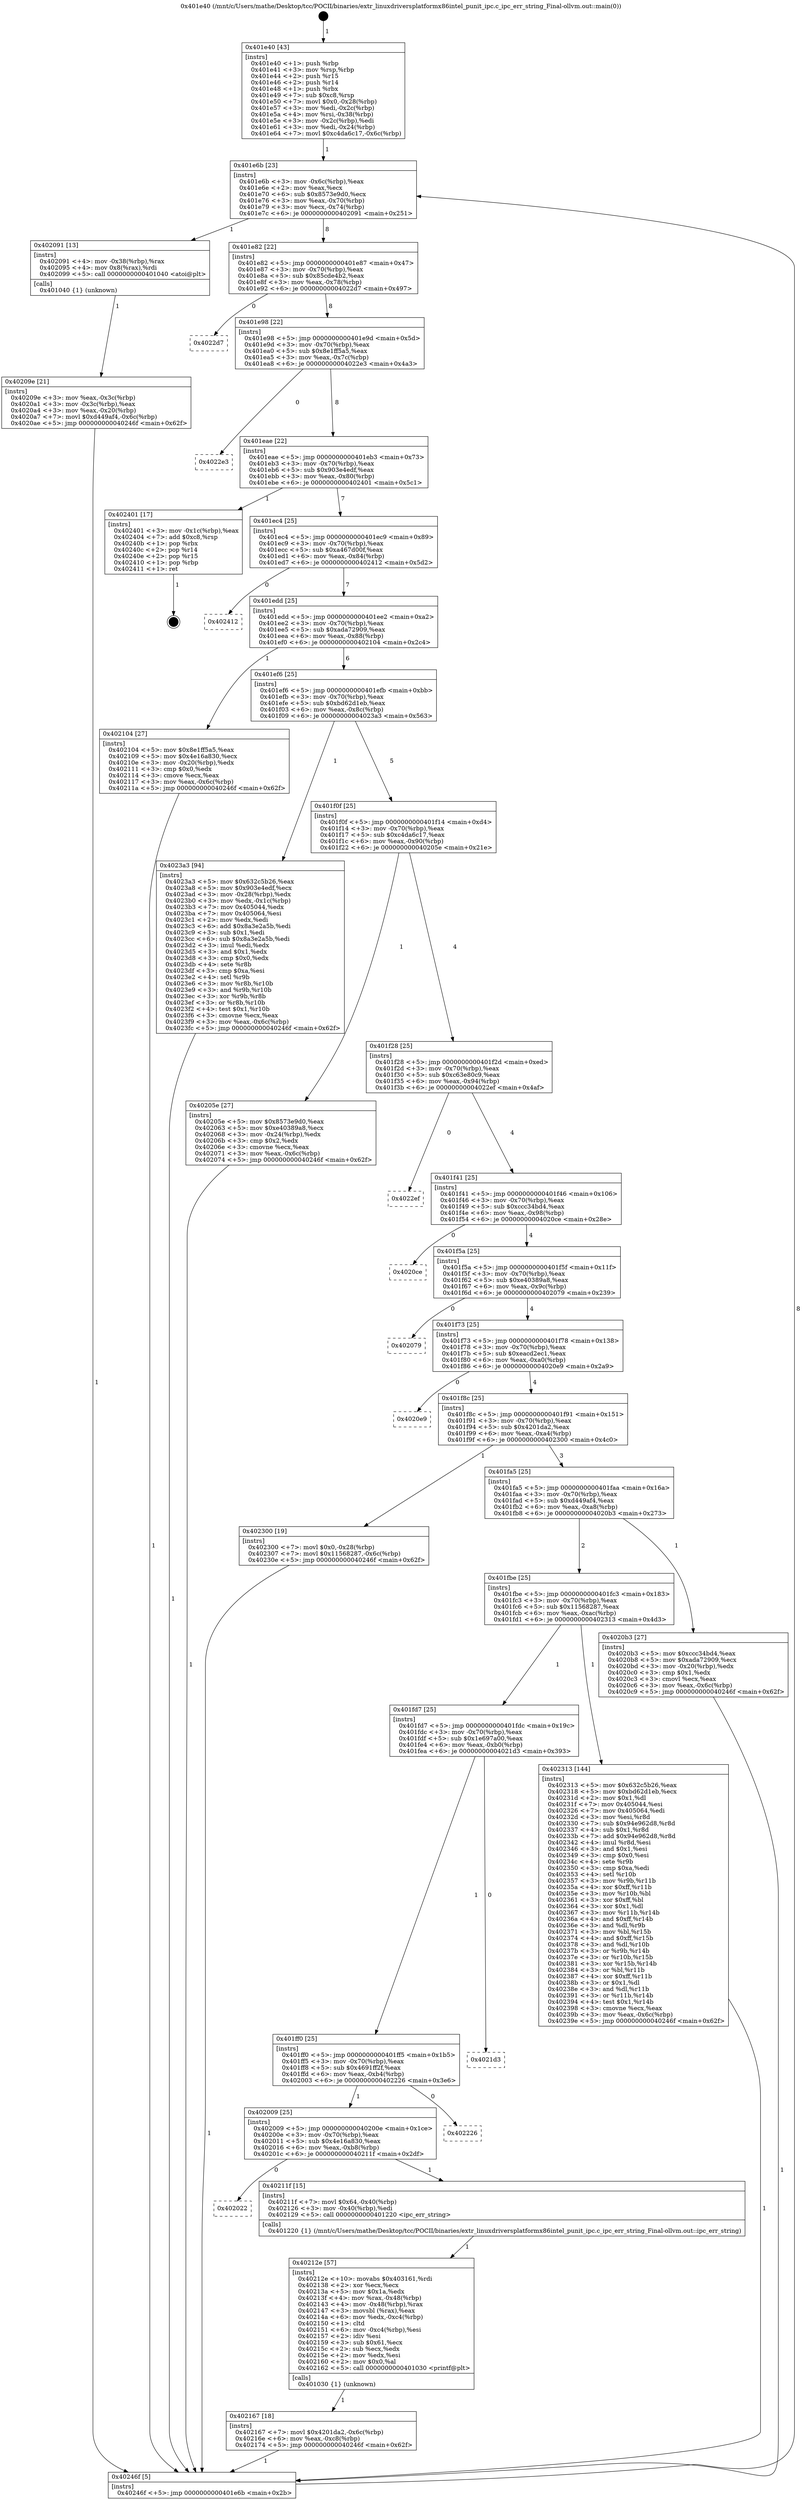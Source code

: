 digraph "0x401e40" {
  label = "0x401e40 (/mnt/c/Users/mathe/Desktop/tcc/POCII/binaries/extr_linuxdriversplatformx86intel_punit_ipc.c_ipc_err_string_Final-ollvm.out::main(0))"
  labelloc = "t"
  node[shape=record]

  Entry [label="",width=0.3,height=0.3,shape=circle,fillcolor=black,style=filled]
  "0x401e6b" [label="{
     0x401e6b [23]\l
     | [instrs]\l
     &nbsp;&nbsp;0x401e6b \<+3\>: mov -0x6c(%rbp),%eax\l
     &nbsp;&nbsp;0x401e6e \<+2\>: mov %eax,%ecx\l
     &nbsp;&nbsp;0x401e70 \<+6\>: sub $0x8573e9d0,%ecx\l
     &nbsp;&nbsp;0x401e76 \<+3\>: mov %eax,-0x70(%rbp)\l
     &nbsp;&nbsp;0x401e79 \<+3\>: mov %ecx,-0x74(%rbp)\l
     &nbsp;&nbsp;0x401e7c \<+6\>: je 0000000000402091 \<main+0x251\>\l
  }"]
  "0x402091" [label="{
     0x402091 [13]\l
     | [instrs]\l
     &nbsp;&nbsp;0x402091 \<+4\>: mov -0x38(%rbp),%rax\l
     &nbsp;&nbsp;0x402095 \<+4\>: mov 0x8(%rax),%rdi\l
     &nbsp;&nbsp;0x402099 \<+5\>: call 0000000000401040 \<atoi@plt\>\l
     | [calls]\l
     &nbsp;&nbsp;0x401040 \{1\} (unknown)\l
  }"]
  "0x401e82" [label="{
     0x401e82 [22]\l
     | [instrs]\l
     &nbsp;&nbsp;0x401e82 \<+5\>: jmp 0000000000401e87 \<main+0x47\>\l
     &nbsp;&nbsp;0x401e87 \<+3\>: mov -0x70(%rbp),%eax\l
     &nbsp;&nbsp;0x401e8a \<+5\>: sub $0x85cde4b2,%eax\l
     &nbsp;&nbsp;0x401e8f \<+3\>: mov %eax,-0x78(%rbp)\l
     &nbsp;&nbsp;0x401e92 \<+6\>: je 00000000004022d7 \<main+0x497\>\l
  }"]
  Exit [label="",width=0.3,height=0.3,shape=circle,fillcolor=black,style=filled,peripheries=2]
  "0x4022d7" [label="{
     0x4022d7\l
  }", style=dashed]
  "0x401e98" [label="{
     0x401e98 [22]\l
     | [instrs]\l
     &nbsp;&nbsp;0x401e98 \<+5\>: jmp 0000000000401e9d \<main+0x5d\>\l
     &nbsp;&nbsp;0x401e9d \<+3\>: mov -0x70(%rbp),%eax\l
     &nbsp;&nbsp;0x401ea0 \<+5\>: sub $0x8e1ff5a5,%eax\l
     &nbsp;&nbsp;0x401ea5 \<+3\>: mov %eax,-0x7c(%rbp)\l
     &nbsp;&nbsp;0x401ea8 \<+6\>: je 00000000004022e3 \<main+0x4a3\>\l
  }"]
  "0x402167" [label="{
     0x402167 [18]\l
     | [instrs]\l
     &nbsp;&nbsp;0x402167 \<+7\>: movl $0x4201da2,-0x6c(%rbp)\l
     &nbsp;&nbsp;0x40216e \<+6\>: mov %eax,-0xc8(%rbp)\l
     &nbsp;&nbsp;0x402174 \<+5\>: jmp 000000000040246f \<main+0x62f\>\l
  }"]
  "0x4022e3" [label="{
     0x4022e3\l
  }", style=dashed]
  "0x401eae" [label="{
     0x401eae [22]\l
     | [instrs]\l
     &nbsp;&nbsp;0x401eae \<+5\>: jmp 0000000000401eb3 \<main+0x73\>\l
     &nbsp;&nbsp;0x401eb3 \<+3\>: mov -0x70(%rbp),%eax\l
     &nbsp;&nbsp;0x401eb6 \<+5\>: sub $0x903e4edf,%eax\l
     &nbsp;&nbsp;0x401ebb \<+3\>: mov %eax,-0x80(%rbp)\l
     &nbsp;&nbsp;0x401ebe \<+6\>: je 0000000000402401 \<main+0x5c1\>\l
  }"]
  "0x40212e" [label="{
     0x40212e [57]\l
     | [instrs]\l
     &nbsp;&nbsp;0x40212e \<+10\>: movabs $0x403161,%rdi\l
     &nbsp;&nbsp;0x402138 \<+2\>: xor %ecx,%ecx\l
     &nbsp;&nbsp;0x40213a \<+5\>: mov $0x1a,%edx\l
     &nbsp;&nbsp;0x40213f \<+4\>: mov %rax,-0x48(%rbp)\l
     &nbsp;&nbsp;0x402143 \<+4\>: mov -0x48(%rbp),%rax\l
     &nbsp;&nbsp;0x402147 \<+3\>: movsbl (%rax),%eax\l
     &nbsp;&nbsp;0x40214a \<+6\>: mov %edx,-0xc4(%rbp)\l
     &nbsp;&nbsp;0x402150 \<+1\>: cltd\l
     &nbsp;&nbsp;0x402151 \<+6\>: mov -0xc4(%rbp),%esi\l
     &nbsp;&nbsp;0x402157 \<+2\>: idiv %esi\l
     &nbsp;&nbsp;0x402159 \<+3\>: sub $0x61,%ecx\l
     &nbsp;&nbsp;0x40215c \<+2\>: sub %ecx,%edx\l
     &nbsp;&nbsp;0x40215e \<+2\>: mov %edx,%esi\l
     &nbsp;&nbsp;0x402160 \<+2\>: mov $0x0,%al\l
     &nbsp;&nbsp;0x402162 \<+5\>: call 0000000000401030 \<printf@plt\>\l
     | [calls]\l
     &nbsp;&nbsp;0x401030 \{1\} (unknown)\l
  }"]
  "0x402401" [label="{
     0x402401 [17]\l
     | [instrs]\l
     &nbsp;&nbsp;0x402401 \<+3\>: mov -0x1c(%rbp),%eax\l
     &nbsp;&nbsp;0x402404 \<+7\>: add $0xc8,%rsp\l
     &nbsp;&nbsp;0x40240b \<+1\>: pop %rbx\l
     &nbsp;&nbsp;0x40240c \<+2\>: pop %r14\l
     &nbsp;&nbsp;0x40240e \<+2\>: pop %r15\l
     &nbsp;&nbsp;0x402410 \<+1\>: pop %rbp\l
     &nbsp;&nbsp;0x402411 \<+1\>: ret\l
  }"]
  "0x401ec4" [label="{
     0x401ec4 [25]\l
     | [instrs]\l
     &nbsp;&nbsp;0x401ec4 \<+5\>: jmp 0000000000401ec9 \<main+0x89\>\l
     &nbsp;&nbsp;0x401ec9 \<+3\>: mov -0x70(%rbp),%eax\l
     &nbsp;&nbsp;0x401ecc \<+5\>: sub $0xa467d00f,%eax\l
     &nbsp;&nbsp;0x401ed1 \<+6\>: mov %eax,-0x84(%rbp)\l
     &nbsp;&nbsp;0x401ed7 \<+6\>: je 0000000000402412 \<main+0x5d2\>\l
  }"]
  "0x402022" [label="{
     0x402022\l
  }", style=dashed]
  "0x402412" [label="{
     0x402412\l
  }", style=dashed]
  "0x401edd" [label="{
     0x401edd [25]\l
     | [instrs]\l
     &nbsp;&nbsp;0x401edd \<+5\>: jmp 0000000000401ee2 \<main+0xa2\>\l
     &nbsp;&nbsp;0x401ee2 \<+3\>: mov -0x70(%rbp),%eax\l
     &nbsp;&nbsp;0x401ee5 \<+5\>: sub $0xada72909,%eax\l
     &nbsp;&nbsp;0x401eea \<+6\>: mov %eax,-0x88(%rbp)\l
     &nbsp;&nbsp;0x401ef0 \<+6\>: je 0000000000402104 \<main+0x2c4\>\l
  }"]
  "0x40211f" [label="{
     0x40211f [15]\l
     | [instrs]\l
     &nbsp;&nbsp;0x40211f \<+7\>: movl $0x64,-0x40(%rbp)\l
     &nbsp;&nbsp;0x402126 \<+3\>: mov -0x40(%rbp),%edi\l
     &nbsp;&nbsp;0x402129 \<+5\>: call 0000000000401220 \<ipc_err_string\>\l
     | [calls]\l
     &nbsp;&nbsp;0x401220 \{1\} (/mnt/c/Users/mathe/Desktop/tcc/POCII/binaries/extr_linuxdriversplatformx86intel_punit_ipc.c_ipc_err_string_Final-ollvm.out::ipc_err_string)\l
  }"]
  "0x402104" [label="{
     0x402104 [27]\l
     | [instrs]\l
     &nbsp;&nbsp;0x402104 \<+5\>: mov $0x8e1ff5a5,%eax\l
     &nbsp;&nbsp;0x402109 \<+5\>: mov $0x4e16a830,%ecx\l
     &nbsp;&nbsp;0x40210e \<+3\>: mov -0x20(%rbp),%edx\l
     &nbsp;&nbsp;0x402111 \<+3\>: cmp $0x0,%edx\l
     &nbsp;&nbsp;0x402114 \<+3\>: cmove %ecx,%eax\l
     &nbsp;&nbsp;0x402117 \<+3\>: mov %eax,-0x6c(%rbp)\l
     &nbsp;&nbsp;0x40211a \<+5\>: jmp 000000000040246f \<main+0x62f\>\l
  }"]
  "0x401ef6" [label="{
     0x401ef6 [25]\l
     | [instrs]\l
     &nbsp;&nbsp;0x401ef6 \<+5\>: jmp 0000000000401efb \<main+0xbb\>\l
     &nbsp;&nbsp;0x401efb \<+3\>: mov -0x70(%rbp),%eax\l
     &nbsp;&nbsp;0x401efe \<+5\>: sub $0xbd62d1eb,%eax\l
     &nbsp;&nbsp;0x401f03 \<+6\>: mov %eax,-0x8c(%rbp)\l
     &nbsp;&nbsp;0x401f09 \<+6\>: je 00000000004023a3 \<main+0x563\>\l
  }"]
  "0x402009" [label="{
     0x402009 [25]\l
     | [instrs]\l
     &nbsp;&nbsp;0x402009 \<+5\>: jmp 000000000040200e \<main+0x1ce\>\l
     &nbsp;&nbsp;0x40200e \<+3\>: mov -0x70(%rbp),%eax\l
     &nbsp;&nbsp;0x402011 \<+5\>: sub $0x4e16a830,%eax\l
     &nbsp;&nbsp;0x402016 \<+6\>: mov %eax,-0xb8(%rbp)\l
     &nbsp;&nbsp;0x40201c \<+6\>: je 000000000040211f \<main+0x2df\>\l
  }"]
  "0x4023a3" [label="{
     0x4023a3 [94]\l
     | [instrs]\l
     &nbsp;&nbsp;0x4023a3 \<+5\>: mov $0x632c5b26,%eax\l
     &nbsp;&nbsp;0x4023a8 \<+5\>: mov $0x903e4edf,%ecx\l
     &nbsp;&nbsp;0x4023ad \<+3\>: mov -0x28(%rbp),%edx\l
     &nbsp;&nbsp;0x4023b0 \<+3\>: mov %edx,-0x1c(%rbp)\l
     &nbsp;&nbsp;0x4023b3 \<+7\>: mov 0x405044,%edx\l
     &nbsp;&nbsp;0x4023ba \<+7\>: mov 0x405064,%esi\l
     &nbsp;&nbsp;0x4023c1 \<+2\>: mov %edx,%edi\l
     &nbsp;&nbsp;0x4023c3 \<+6\>: add $0x8a3e2a5b,%edi\l
     &nbsp;&nbsp;0x4023c9 \<+3\>: sub $0x1,%edi\l
     &nbsp;&nbsp;0x4023cc \<+6\>: sub $0x8a3e2a5b,%edi\l
     &nbsp;&nbsp;0x4023d2 \<+3\>: imul %edi,%edx\l
     &nbsp;&nbsp;0x4023d5 \<+3\>: and $0x1,%edx\l
     &nbsp;&nbsp;0x4023d8 \<+3\>: cmp $0x0,%edx\l
     &nbsp;&nbsp;0x4023db \<+4\>: sete %r8b\l
     &nbsp;&nbsp;0x4023df \<+3\>: cmp $0xa,%esi\l
     &nbsp;&nbsp;0x4023e2 \<+4\>: setl %r9b\l
     &nbsp;&nbsp;0x4023e6 \<+3\>: mov %r8b,%r10b\l
     &nbsp;&nbsp;0x4023e9 \<+3\>: and %r9b,%r10b\l
     &nbsp;&nbsp;0x4023ec \<+3\>: xor %r9b,%r8b\l
     &nbsp;&nbsp;0x4023ef \<+3\>: or %r8b,%r10b\l
     &nbsp;&nbsp;0x4023f2 \<+4\>: test $0x1,%r10b\l
     &nbsp;&nbsp;0x4023f6 \<+3\>: cmovne %ecx,%eax\l
     &nbsp;&nbsp;0x4023f9 \<+3\>: mov %eax,-0x6c(%rbp)\l
     &nbsp;&nbsp;0x4023fc \<+5\>: jmp 000000000040246f \<main+0x62f\>\l
  }"]
  "0x401f0f" [label="{
     0x401f0f [25]\l
     | [instrs]\l
     &nbsp;&nbsp;0x401f0f \<+5\>: jmp 0000000000401f14 \<main+0xd4\>\l
     &nbsp;&nbsp;0x401f14 \<+3\>: mov -0x70(%rbp),%eax\l
     &nbsp;&nbsp;0x401f17 \<+5\>: sub $0xc4da6c17,%eax\l
     &nbsp;&nbsp;0x401f1c \<+6\>: mov %eax,-0x90(%rbp)\l
     &nbsp;&nbsp;0x401f22 \<+6\>: je 000000000040205e \<main+0x21e\>\l
  }"]
  "0x402226" [label="{
     0x402226\l
  }", style=dashed]
  "0x40205e" [label="{
     0x40205e [27]\l
     | [instrs]\l
     &nbsp;&nbsp;0x40205e \<+5\>: mov $0x8573e9d0,%eax\l
     &nbsp;&nbsp;0x402063 \<+5\>: mov $0xe40389a8,%ecx\l
     &nbsp;&nbsp;0x402068 \<+3\>: mov -0x24(%rbp),%edx\l
     &nbsp;&nbsp;0x40206b \<+3\>: cmp $0x2,%edx\l
     &nbsp;&nbsp;0x40206e \<+3\>: cmovne %ecx,%eax\l
     &nbsp;&nbsp;0x402071 \<+3\>: mov %eax,-0x6c(%rbp)\l
     &nbsp;&nbsp;0x402074 \<+5\>: jmp 000000000040246f \<main+0x62f\>\l
  }"]
  "0x401f28" [label="{
     0x401f28 [25]\l
     | [instrs]\l
     &nbsp;&nbsp;0x401f28 \<+5\>: jmp 0000000000401f2d \<main+0xed\>\l
     &nbsp;&nbsp;0x401f2d \<+3\>: mov -0x70(%rbp),%eax\l
     &nbsp;&nbsp;0x401f30 \<+5\>: sub $0xc63e80c9,%eax\l
     &nbsp;&nbsp;0x401f35 \<+6\>: mov %eax,-0x94(%rbp)\l
     &nbsp;&nbsp;0x401f3b \<+6\>: je 00000000004022ef \<main+0x4af\>\l
  }"]
  "0x40246f" [label="{
     0x40246f [5]\l
     | [instrs]\l
     &nbsp;&nbsp;0x40246f \<+5\>: jmp 0000000000401e6b \<main+0x2b\>\l
  }"]
  "0x401e40" [label="{
     0x401e40 [43]\l
     | [instrs]\l
     &nbsp;&nbsp;0x401e40 \<+1\>: push %rbp\l
     &nbsp;&nbsp;0x401e41 \<+3\>: mov %rsp,%rbp\l
     &nbsp;&nbsp;0x401e44 \<+2\>: push %r15\l
     &nbsp;&nbsp;0x401e46 \<+2\>: push %r14\l
     &nbsp;&nbsp;0x401e48 \<+1\>: push %rbx\l
     &nbsp;&nbsp;0x401e49 \<+7\>: sub $0xc8,%rsp\l
     &nbsp;&nbsp;0x401e50 \<+7\>: movl $0x0,-0x28(%rbp)\l
     &nbsp;&nbsp;0x401e57 \<+3\>: mov %edi,-0x2c(%rbp)\l
     &nbsp;&nbsp;0x401e5a \<+4\>: mov %rsi,-0x38(%rbp)\l
     &nbsp;&nbsp;0x401e5e \<+3\>: mov -0x2c(%rbp),%edi\l
     &nbsp;&nbsp;0x401e61 \<+3\>: mov %edi,-0x24(%rbp)\l
     &nbsp;&nbsp;0x401e64 \<+7\>: movl $0xc4da6c17,-0x6c(%rbp)\l
  }"]
  "0x40209e" [label="{
     0x40209e [21]\l
     | [instrs]\l
     &nbsp;&nbsp;0x40209e \<+3\>: mov %eax,-0x3c(%rbp)\l
     &nbsp;&nbsp;0x4020a1 \<+3\>: mov -0x3c(%rbp),%eax\l
     &nbsp;&nbsp;0x4020a4 \<+3\>: mov %eax,-0x20(%rbp)\l
     &nbsp;&nbsp;0x4020a7 \<+7\>: movl $0xd449af4,-0x6c(%rbp)\l
     &nbsp;&nbsp;0x4020ae \<+5\>: jmp 000000000040246f \<main+0x62f\>\l
  }"]
  "0x401ff0" [label="{
     0x401ff0 [25]\l
     | [instrs]\l
     &nbsp;&nbsp;0x401ff0 \<+5\>: jmp 0000000000401ff5 \<main+0x1b5\>\l
     &nbsp;&nbsp;0x401ff5 \<+3\>: mov -0x70(%rbp),%eax\l
     &nbsp;&nbsp;0x401ff8 \<+5\>: sub $0x4691ff2f,%eax\l
     &nbsp;&nbsp;0x401ffd \<+6\>: mov %eax,-0xb4(%rbp)\l
     &nbsp;&nbsp;0x402003 \<+6\>: je 0000000000402226 \<main+0x3e6\>\l
  }"]
  "0x4022ef" [label="{
     0x4022ef\l
  }", style=dashed]
  "0x401f41" [label="{
     0x401f41 [25]\l
     | [instrs]\l
     &nbsp;&nbsp;0x401f41 \<+5\>: jmp 0000000000401f46 \<main+0x106\>\l
     &nbsp;&nbsp;0x401f46 \<+3\>: mov -0x70(%rbp),%eax\l
     &nbsp;&nbsp;0x401f49 \<+5\>: sub $0xccc34bd4,%eax\l
     &nbsp;&nbsp;0x401f4e \<+6\>: mov %eax,-0x98(%rbp)\l
     &nbsp;&nbsp;0x401f54 \<+6\>: je 00000000004020ce \<main+0x28e\>\l
  }"]
  "0x4021d3" [label="{
     0x4021d3\l
  }", style=dashed]
  "0x4020ce" [label="{
     0x4020ce\l
  }", style=dashed]
  "0x401f5a" [label="{
     0x401f5a [25]\l
     | [instrs]\l
     &nbsp;&nbsp;0x401f5a \<+5\>: jmp 0000000000401f5f \<main+0x11f\>\l
     &nbsp;&nbsp;0x401f5f \<+3\>: mov -0x70(%rbp),%eax\l
     &nbsp;&nbsp;0x401f62 \<+5\>: sub $0xe40389a8,%eax\l
     &nbsp;&nbsp;0x401f67 \<+6\>: mov %eax,-0x9c(%rbp)\l
     &nbsp;&nbsp;0x401f6d \<+6\>: je 0000000000402079 \<main+0x239\>\l
  }"]
  "0x401fd7" [label="{
     0x401fd7 [25]\l
     | [instrs]\l
     &nbsp;&nbsp;0x401fd7 \<+5\>: jmp 0000000000401fdc \<main+0x19c\>\l
     &nbsp;&nbsp;0x401fdc \<+3\>: mov -0x70(%rbp),%eax\l
     &nbsp;&nbsp;0x401fdf \<+5\>: sub $0x1e697a00,%eax\l
     &nbsp;&nbsp;0x401fe4 \<+6\>: mov %eax,-0xb0(%rbp)\l
     &nbsp;&nbsp;0x401fea \<+6\>: je 00000000004021d3 \<main+0x393\>\l
  }"]
  "0x402079" [label="{
     0x402079\l
  }", style=dashed]
  "0x401f73" [label="{
     0x401f73 [25]\l
     | [instrs]\l
     &nbsp;&nbsp;0x401f73 \<+5\>: jmp 0000000000401f78 \<main+0x138\>\l
     &nbsp;&nbsp;0x401f78 \<+3\>: mov -0x70(%rbp),%eax\l
     &nbsp;&nbsp;0x401f7b \<+5\>: sub $0xeacd2ec1,%eax\l
     &nbsp;&nbsp;0x401f80 \<+6\>: mov %eax,-0xa0(%rbp)\l
     &nbsp;&nbsp;0x401f86 \<+6\>: je 00000000004020e9 \<main+0x2a9\>\l
  }"]
  "0x402313" [label="{
     0x402313 [144]\l
     | [instrs]\l
     &nbsp;&nbsp;0x402313 \<+5\>: mov $0x632c5b26,%eax\l
     &nbsp;&nbsp;0x402318 \<+5\>: mov $0xbd62d1eb,%ecx\l
     &nbsp;&nbsp;0x40231d \<+2\>: mov $0x1,%dl\l
     &nbsp;&nbsp;0x40231f \<+7\>: mov 0x405044,%esi\l
     &nbsp;&nbsp;0x402326 \<+7\>: mov 0x405064,%edi\l
     &nbsp;&nbsp;0x40232d \<+3\>: mov %esi,%r8d\l
     &nbsp;&nbsp;0x402330 \<+7\>: sub $0x94e962d8,%r8d\l
     &nbsp;&nbsp;0x402337 \<+4\>: sub $0x1,%r8d\l
     &nbsp;&nbsp;0x40233b \<+7\>: add $0x94e962d8,%r8d\l
     &nbsp;&nbsp;0x402342 \<+4\>: imul %r8d,%esi\l
     &nbsp;&nbsp;0x402346 \<+3\>: and $0x1,%esi\l
     &nbsp;&nbsp;0x402349 \<+3\>: cmp $0x0,%esi\l
     &nbsp;&nbsp;0x40234c \<+4\>: sete %r9b\l
     &nbsp;&nbsp;0x402350 \<+3\>: cmp $0xa,%edi\l
     &nbsp;&nbsp;0x402353 \<+4\>: setl %r10b\l
     &nbsp;&nbsp;0x402357 \<+3\>: mov %r9b,%r11b\l
     &nbsp;&nbsp;0x40235a \<+4\>: xor $0xff,%r11b\l
     &nbsp;&nbsp;0x40235e \<+3\>: mov %r10b,%bl\l
     &nbsp;&nbsp;0x402361 \<+3\>: xor $0xff,%bl\l
     &nbsp;&nbsp;0x402364 \<+3\>: xor $0x1,%dl\l
     &nbsp;&nbsp;0x402367 \<+3\>: mov %r11b,%r14b\l
     &nbsp;&nbsp;0x40236a \<+4\>: and $0xff,%r14b\l
     &nbsp;&nbsp;0x40236e \<+3\>: and %dl,%r9b\l
     &nbsp;&nbsp;0x402371 \<+3\>: mov %bl,%r15b\l
     &nbsp;&nbsp;0x402374 \<+4\>: and $0xff,%r15b\l
     &nbsp;&nbsp;0x402378 \<+3\>: and %dl,%r10b\l
     &nbsp;&nbsp;0x40237b \<+3\>: or %r9b,%r14b\l
     &nbsp;&nbsp;0x40237e \<+3\>: or %r10b,%r15b\l
     &nbsp;&nbsp;0x402381 \<+3\>: xor %r15b,%r14b\l
     &nbsp;&nbsp;0x402384 \<+3\>: or %bl,%r11b\l
     &nbsp;&nbsp;0x402387 \<+4\>: xor $0xff,%r11b\l
     &nbsp;&nbsp;0x40238b \<+3\>: or $0x1,%dl\l
     &nbsp;&nbsp;0x40238e \<+3\>: and %dl,%r11b\l
     &nbsp;&nbsp;0x402391 \<+3\>: or %r11b,%r14b\l
     &nbsp;&nbsp;0x402394 \<+4\>: test $0x1,%r14b\l
     &nbsp;&nbsp;0x402398 \<+3\>: cmovne %ecx,%eax\l
     &nbsp;&nbsp;0x40239b \<+3\>: mov %eax,-0x6c(%rbp)\l
     &nbsp;&nbsp;0x40239e \<+5\>: jmp 000000000040246f \<main+0x62f\>\l
  }"]
  "0x4020e9" [label="{
     0x4020e9\l
  }", style=dashed]
  "0x401f8c" [label="{
     0x401f8c [25]\l
     | [instrs]\l
     &nbsp;&nbsp;0x401f8c \<+5\>: jmp 0000000000401f91 \<main+0x151\>\l
     &nbsp;&nbsp;0x401f91 \<+3\>: mov -0x70(%rbp),%eax\l
     &nbsp;&nbsp;0x401f94 \<+5\>: sub $0x4201da2,%eax\l
     &nbsp;&nbsp;0x401f99 \<+6\>: mov %eax,-0xa4(%rbp)\l
     &nbsp;&nbsp;0x401f9f \<+6\>: je 0000000000402300 \<main+0x4c0\>\l
  }"]
  "0x401fbe" [label="{
     0x401fbe [25]\l
     | [instrs]\l
     &nbsp;&nbsp;0x401fbe \<+5\>: jmp 0000000000401fc3 \<main+0x183\>\l
     &nbsp;&nbsp;0x401fc3 \<+3\>: mov -0x70(%rbp),%eax\l
     &nbsp;&nbsp;0x401fc6 \<+5\>: sub $0x11568287,%eax\l
     &nbsp;&nbsp;0x401fcb \<+6\>: mov %eax,-0xac(%rbp)\l
     &nbsp;&nbsp;0x401fd1 \<+6\>: je 0000000000402313 \<main+0x4d3\>\l
  }"]
  "0x402300" [label="{
     0x402300 [19]\l
     | [instrs]\l
     &nbsp;&nbsp;0x402300 \<+7\>: movl $0x0,-0x28(%rbp)\l
     &nbsp;&nbsp;0x402307 \<+7\>: movl $0x11568287,-0x6c(%rbp)\l
     &nbsp;&nbsp;0x40230e \<+5\>: jmp 000000000040246f \<main+0x62f\>\l
  }"]
  "0x401fa5" [label="{
     0x401fa5 [25]\l
     | [instrs]\l
     &nbsp;&nbsp;0x401fa5 \<+5\>: jmp 0000000000401faa \<main+0x16a\>\l
     &nbsp;&nbsp;0x401faa \<+3\>: mov -0x70(%rbp),%eax\l
     &nbsp;&nbsp;0x401fad \<+5\>: sub $0xd449af4,%eax\l
     &nbsp;&nbsp;0x401fb2 \<+6\>: mov %eax,-0xa8(%rbp)\l
     &nbsp;&nbsp;0x401fb8 \<+6\>: je 00000000004020b3 \<main+0x273\>\l
  }"]
  "0x4020b3" [label="{
     0x4020b3 [27]\l
     | [instrs]\l
     &nbsp;&nbsp;0x4020b3 \<+5\>: mov $0xccc34bd4,%eax\l
     &nbsp;&nbsp;0x4020b8 \<+5\>: mov $0xada72909,%ecx\l
     &nbsp;&nbsp;0x4020bd \<+3\>: mov -0x20(%rbp),%edx\l
     &nbsp;&nbsp;0x4020c0 \<+3\>: cmp $0x1,%edx\l
     &nbsp;&nbsp;0x4020c3 \<+3\>: cmovl %ecx,%eax\l
     &nbsp;&nbsp;0x4020c6 \<+3\>: mov %eax,-0x6c(%rbp)\l
     &nbsp;&nbsp;0x4020c9 \<+5\>: jmp 000000000040246f \<main+0x62f\>\l
  }"]
  Entry -> "0x401e40" [label=" 1"]
  "0x401e6b" -> "0x402091" [label=" 1"]
  "0x401e6b" -> "0x401e82" [label=" 8"]
  "0x402401" -> Exit [label=" 1"]
  "0x401e82" -> "0x4022d7" [label=" 0"]
  "0x401e82" -> "0x401e98" [label=" 8"]
  "0x4023a3" -> "0x40246f" [label=" 1"]
  "0x401e98" -> "0x4022e3" [label=" 0"]
  "0x401e98" -> "0x401eae" [label=" 8"]
  "0x402313" -> "0x40246f" [label=" 1"]
  "0x401eae" -> "0x402401" [label=" 1"]
  "0x401eae" -> "0x401ec4" [label=" 7"]
  "0x402300" -> "0x40246f" [label=" 1"]
  "0x401ec4" -> "0x402412" [label=" 0"]
  "0x401ec4" -> "0x401edd" [label=" 7"]
  "0x402167" -> "0x40246f" [label=" 1"]
  "0x401edd" -> "0x402104" [label=" 1"]
  "0x401edd" -> "0x401ef6" [label=" 6"]
  "0x40212e" -> "0x402167" [label=" 1"]
  "0x401ef6" -> "0x4023a3" [label=" 1"]
  "0x401ef6" -> "0x401f0f" [label=" 5"]
  "0x402009" -> "0x402022" [label=" 0"]
  "0x401f0f" -> "0x40205e" [label=" 1"]
  "0x401f0f" -> "0x401f28" [label=" 4"]
  "0x40205e" -> "0x40246f" [label=" 1"]
  "0x401e40" -> "0x401e6b" [label=" 1"]
  "0x40246f" -> "0x401e6b" [label=" 8"]
  "0x402091" -> "0x40209e" [label=" 1"]
  "0x40209e" -> "0x40246f" [label=" 1"]
  "0x402009" -> "0x40211f" [label=" 1"]
  "0x401f28" -> "0x4022ef" [label=" 0"]
  "0x401f28" -> "0x401f41" [label=" 4"]
  "0x401ff0" -> "0x402009" [label=" 1"]
  "0x401f41" -> "0x4020ce" [label=" 0"]
  "0x401f41" -> "0x401f5a" [label=" 4"]
  "0x401ff0" -> "0x402226" [label=" 0"]
  "0x401f5a" -> "0x402079" [label=" 0"]
  "0x401f5a" -> "0x401f73" [label=" 4"]
  "0x401fd7" -> "0x401ff0" [label=" 1"]
  "0x401f73" -> "0x4020e9" [label=" 0"]
  "0x401f73" -> "0x401f8c" [label=" 4"]
  "0x401fd7" -> "0x4021d3" [label=" 0"]
  "0x401f8c" -> "0x402300" [label=" 1"]
  "0x401f8c" -> "0x401fa5" [label=" 3"]
  "0x401fbe" -> "0x401fd7" [label=" 1"]
  "0x401fa5" -> "0x4020b3" [label=" 1"]
  "0x401fa5" -> "0x401fbe" [label=" 2"]
  "0x4020b3" -> "0x40246f" [label=" 1"]
  "0x402104" -> "0x40246f" [label=" 1"]
  "0x40211f" -> "0x40212e" [label=" 1"]
  "0x401fbe" -> "0x402313" [label=" 1"]
}
